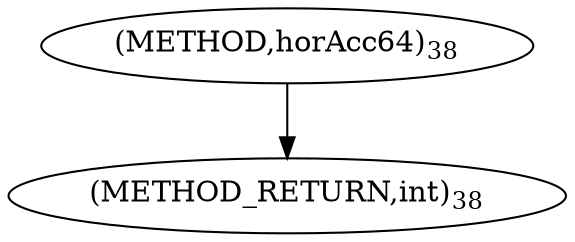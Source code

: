 digraph "horAcc64" {  
"35632" [label = <(METHOD,horAcc64)<SUB>38</SUB>> ]
"35636" [label = <(METHOD_RETURN,int)<SUB>38</SUB>> ]
  "35632" -> "35636" 
}
